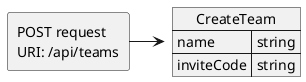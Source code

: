 @startuml Create team request
allowmixing

agent "POST request \nURI: /api/teams"
  json "CreateTeam" as J {
    "name": "string",
    "inviteCode": "string"
  }

"POST request \nURI: /api/teams" -> J 
@enduml